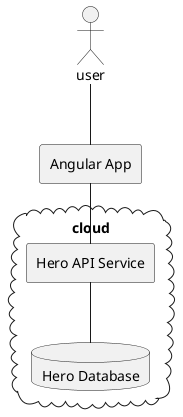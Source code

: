 @startuml
actor user

agent client [
    Angular App
]

cloud cloud {
    agent heroService [
        Hero API Service
    ]
    database heroDB [
        Hero Database
    ]
}

user -- client
client -- heroService
heroService -- heroDB
@enduml